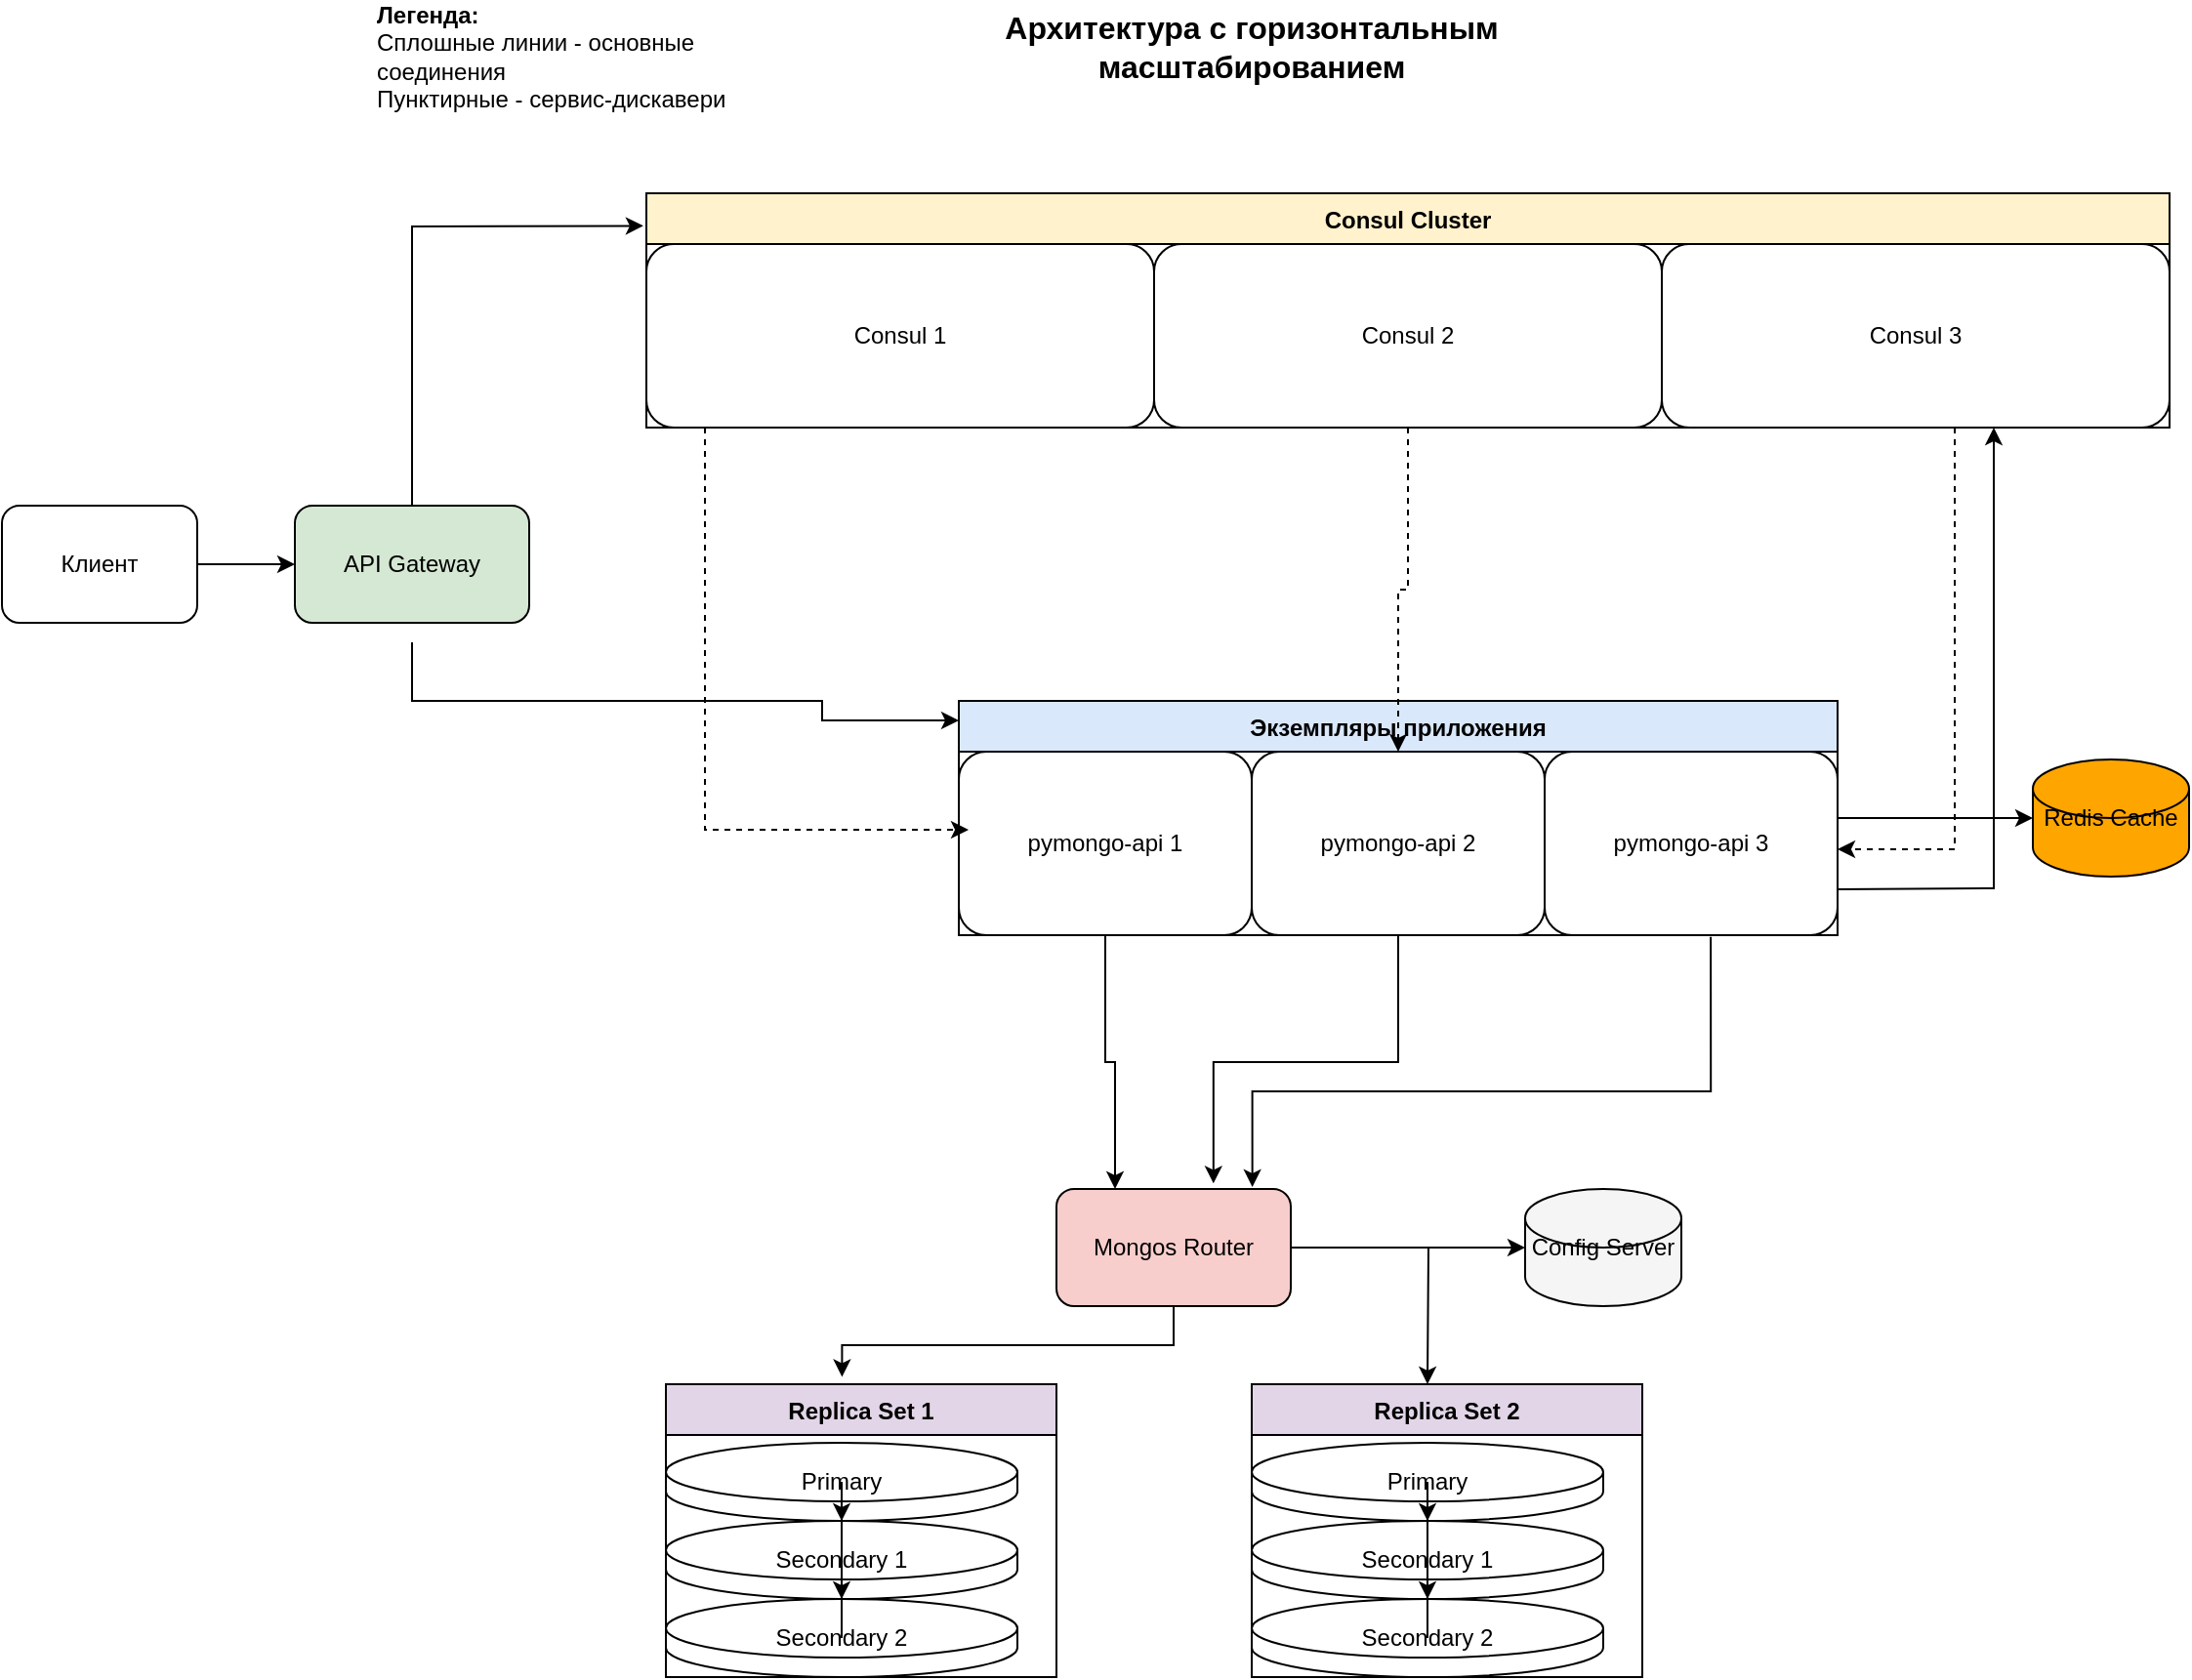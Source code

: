 <mxfile version="28.1.0">
  <diagram name="Схема 4" id="uQaChf9CdVxY_DSxpon-">
    <mxGraphModel dx="2407" dy="1173" grid="1" gridSize="10" guides="1" tooltips="1" connect="1" arrows="1" fold="1" page="1" pageScale="1" pageWidth="1400" pageHeight="1000" math="0" shadow="0">
      <root>
        <mxCell id="0" />
        <mxCell id="1" parent="0" />
        <mxCell id="client" value="Клиент" style="rounded=1;whiteSpace=wrap;html=1;" parent="1" vertex="1">
          <mxGeometry x="-140" y="300" width="100" height="60" as="geometry" />
        </mxCell>
        <mxCell id="api-gateway" value="API Gateway" style="rounded=1;whiteSpace=wrap;html=1;fillColor=#d5e8d4;" parent="1" vertex="1">
          <mxGeometry x="10" y="300" width="120" height="60" as="geometry" />
        </mxCell>
        <mxCell id="consul-cluster" value="Consul Cluster" style="swimlane;fontStyle=1;align=center;verticalAlign=top;childLayout=stackLayout;horizontal=1;startSize=26;fillColor=#fff2cc;" parent="1" vertex="1">
          <mxGeometry x="190" y="140" width="780" height="120" as="geometry" />
        </mxCell>
        <mxCell id="consul1" value="Consul 1" style="rounded=1;whiteSpace=wrap;html=1;" parent="consul-cluster" vertex="1">
          <mxGeometry y="26" width="260" height="94" as="geometry" />
        </mxCell>
        <mxCell id="consul2" value="Consul 2" style="rounded=1;whiteSpace=wrap;html=1;" parent="consul-cluster" vertex="1">
          <mxGeometry x="260" y="26" width="260" height="94" as="geometry" />
        </mxCell>
        <mxCell id="consul3" value="Consul 3" style="rounded=1;whiteSpace=wrap;html=1;" parent="consul-cluster" vertex="1">
          <mxGeometry x="520" y="26" width="260" height="94" as="geometry" />
        </mxCell>
        <mxCell id="app-instances" value="Экземпляры приложения" style="swimlane;fontStyle=1;align=center;verticalAlign=top;childLayout=stackLayout;horizontal=1;startSize=26;fillColor=#dae8fc;" parent="1" vertex="1">
          <mxGeometry x="350" y="400" width="450" height="120" as="geometry" />
        </mxCell>
        <mxCell id="app1" value="pymongo-api 1" style="rounded=1;whiteSpace=wrap;html=1;" parent="app-instances" vertex="1">
          <mxGeometry y="26" width="150" height="94" as="geometry" />
        </mxCell>
        <mxCell id="app2" value="pymongo-api 2" style="rounded=1;whiteSpace=wrap;html=1;" parent="app-instances" vertex="1">
          <mxGeometry x="150" y="26" width="150" height="94" as="geometry" />
        </mxCell>
        <mxCell id="app3" value="pymongo-api 3" style="rounded=1;whiteSpace=wrap;html=1;" parent="app-instances" vertex="1">
          <mxGeometry x="300" y="26" width="150" height="94" as="geometry" />
        </mxCell>
        <mxCell id="redis" value="Redis Cache" style="shape=cylinder3;whiteSpace=wrap;html=1;fillColor=#FFA500;" parent="1" vertex="1">
          <mxGeometry x="900" y="430" width="80" height="60" as="geometry" />
        </mxCell>
        <mxCell id="mongos-router" value="Mongos Router" style="rounded=1;whiteSpace=wrap;html=1;fillColor=#f8cecc;" parent="1" vertex="1">
          <mxGeometry x="400" y="650" width="120" height="60" as="geometry" />
        </mxCell>
        <mxCell id="config-server" value="Config Server" style="shape=cylinder3;whiteSpace=wrap;html=1;fillColor=#f5f5f5;" parent="1" vertex="1">
          <mxGeometry x="640" y="650" width="80" height="60" as="geometry" />
        </mxCell>
        <mxCell id="replica-set1" value="Replica Set 1" style="swimlane;fontStyle=1;align=center;verticalAlign=top;childLayout=stackLayout;horizontal=1;startSize=26;fillColor=#e1d5e7;" parent="1" vertex="1">
          <mxGeometry x="200" y="750" width="200" height="150" as="geometry" />
        </mxCell>
        <mxCell id="shard1-primary" value="Primary" style="shape=cylinder3;whiteSpace=wrap;html=1;" parent="replica-set1" vertex="1">
          <mxGeometry y="30" width="180" height="40" as="geometry" />
        </mxCell>
        <mxCell id="shard1-secondary1" value="Secondary 1" style="shape=cylinder3;whiteSpace=wrap;html=1;" parent="replica-set1" vertex="1">
          <mxGeometry y="70" width="180" height="40" as="geometry" />
        </mxCell>
        <mxCell id="shard1-secondary2" value="Secondary 2" style="shape=cylinder3;whiteSpace=wrap;html=1;" parent="replica-set1" vertex="1">
          <mxGeometry y="110" width="180" height="40" as="geometry" />
        </mxCell>
        <mxCell id="replica-set2" value="Replica Set 2" style="swimlane;fontStyle=1;align=center;verticalAlign=top;childLayout=stackLayout;horizontal=1;startSize=26;fillColor=#e1d5e7;" parent="1" vertex="1">
          <mxGeometry x="500" y="750" width="200" height="150" as="geometry" />
        </mxCell>
        <mxCell id="shard2-primary" value="Primary" style="shape=cylinder3;whiteSpace=wrap;html=1;" parent="replica-set2" vertex="1">
          <mxGeometry y="30" width="180" height="40" as="geometry" />
        </mxCell>
        <mxCell id="shard2-secondary1" value="Secondary 1" style="shape=cylinder3;whiteSpace=wrap;html=1;" parent="replica-set2" vertex="1">
          <mxGeometry y="70" width="180" height="40" as="geometry" />
        </mxCell>
        <mxCell id="shard2-secondary2" value="Secondary 2" style="shape=cylinder3;whiteSpace=wrap;html=1;" parent="replica-set2" vertex="1">
          <mxGeometry y="110" width="180" height="40" as="geometry" />
        </mxCell>
        <mxCell id="client-to-gateway" style="edgeStyle=orthogonalEdgeStyle;rounded=0;orthogonalLoop=1;jettySize=auto;html=1;" parent="1" source="client" target="api-gateway" edge="1">
          <mxGeometry relative="1" as="geometry" />
        </mxCell>
        <mxCell id="gateway-to-app2" style="edgeStyle=orthogonalEdgeStyle;rounded=0;orthogonalLoop=1;jettySize=auto;html=1;entryX=0;entryY=0;entryDx=0;entryDy=0;" parent="1" edge="1">
          <mxGeometry relative="1" as="geometry">
            <mxPoint x="70.0" y="370" as="sourcePoint" />
            <mxPoint x="350" y="410" as="targetPoint" />
            <Array as="points">
              <mxPoint x="70" y="400" />
              <mxPoint x="280" y="400" />
              <mxPoint x="280" y="410" />
            </Array>
          </mxGeometry>
        </mxCell>
        <mxCell id="app1-to-mongos" style="edgeStyle=orthogonalEdgeStyle;rounded=0;orthogonalLoop=1;jettySize=auto;html=1;entryX=0.25;entryY=0;entryDx=0;entryDy=0;" parent="1" source="app1" target="mongos-router" edge="1">
          <mxGeometry relative="1" as="geometry" />
        </mxCell>
        <mxCell id="app2-to-mongos" style="edgeStyle=orthogonalEdgeStyle;rounded=0;orthogonalLoop=1;jettySize=auto;html=1;entryX=0.67;entryY=-0.047;entryDx=0;entryDy=0;entryPerimeter=0;" parent="1" source="app2" target="mongos-router" edge="1">
          <mxGeometry relative="1" as="geometry" />
        </mxCell>
        <mxCell id="mongos-to-config" style="edgeStyle=orthogonalEdgeStyle;rounded=0;orthogonalLoop=1;jettySize=auto;html=1;" parent="1" source="mongos-router" target="config-server" edge="1">
          <mxGeometry relative="1" as="geometry" />
        </mxCell>
        <mxCell id="mongos-to-shard1" style="edgeStyle=orthogonalEdgeStyle;rounded=0;orthogonalLoop=1;jettySize=auto;html=1;entryX=0.451;entryY=-0.025;entryDx=0;entryDy=0;entryPerimeter=0;" parent="1" source="mongos-router" target="replica-set1" edge="1">
          <mxGeometry relative="1" as="geometry" />
        </mxCell>
        <mxCell id="mongos-to-shard2" style="edgeStyle=orthogonalEdgeStyle;rounded=0;orthogonalLoop=1;jettySize=auto;html=1;" parent="1" source="mongos-router" edge="1">
          <mxGeometry relative="1" as="geometry">
            <mxPoint x="590" y="750" as="targetPoint" />
          </mxGeometry>
        </mxCell>
        <mxCell id="shard1-replication1" style="edgeStyle=orthogonalEdgeStyle;rounded=0;orthogonalLoop=1;jettySize=auto;html=1;" parent="1" source="shard1-primary" target="shard1-secondary1" edge="1">
          <mxGeometry relative="1" as="geometry" />
        </mxCell>
        <mxCell id="shard1-replication2" style="edgeStyle=orthogonalEdgeStyle;rounded=0;orthogonalLoop=1;jettySize=auto;html=1;" parent="1" source="shard1-secondary1" target="shard1-secondary2" edge="1">
          <mxGeometry relative="1" as="geometry" />
        </mxCell>
        <mxCell id="shard2-replication1" style="edgeStyle=orthogonalEdgeStyle;rounded=0;orthogonalLoop=1;jettySize=auto;html=1;" parent="1" source="shard2-primary" target="shard2-secondary1" edge="1">
          <mxGeometry relative="1" as="geometry" />
        </mxCell>
        <mxCell id="shard2-replication2" style="edgeStyle=orthogonalEdgeStyle;rounded=0;orthogonalLoop=1;jettySize=auto;html=1;" parent="1" source="shard2-secondary1" target="shard2-secondary2" edge="1">
          <mxGeometry relative="1" as="geometry" />
        </mxCell>
        <mxCell id="legend" value="&lt;b&gt;Легенда:&lt;/b&gt;&lt;div&gt;Сплошные линии - основные соединения&lt;div&gt;Пунктирные - сервис-дискавери&lt;/div&gt;" style="text;html=1;strokeColor=none;fillColor=none;align=left;verticalAlign=middle;whiteSpace=wrap;rounded=0;fontSize=12;" parent="1" vertex="1">
          <mxGeometry x="50" y="50" width="200" height="40" as="geometry" />
        </mxCell>
        <mxCell id="title" value="Архитектура с горизонтальным масштабированием" style="text;html=1;strokeColor=none;fillColor=none;align=center;verticalAlign=middle;whiteSpace=wrap;rounded=0;fontSize=16;fontStyle=1;" parent="1" vertex="1">
          <mxGeometry x="300" y="50" width="400" height="30" as="geometry" />
        </mxCell>
        <mxCell id="OEm_tFBEJCeadBTnVXsm-2" style="edgeStyle=orthogonalEdgeStyle;rounded=0;orthogonalLoop=1;jettySize=auto;html=1;entryX=0.836;entryY=-0.017;entryDx=0;entryDy=0;entryPerimeter=0;exitX=0.567;exitY=1.009;exitDx=0;exitDy=0;exitPerimeter=0;" edge="1" parent="1" source="app3" target="mongos-router">
          <mxGeometry relative="1" as="geometry">
            <mxPoint x="655" y="570" as="sourcePoint" />
            <mxPoint x="560" y="697" as="targetPoint" />
            <Array as="points">
              <mxPoint x="735" y="600" />
              <mxPoint x="500" y="600" />
            </Array>
          </mxGeometry>
        </mxCell>
        <mxCell id="OEm_tFBEJCeadBTnVXsm-4" value="" style="endArrow=classic;html=1;rounded=0;entryX=0;entryY=0.5;entryDx=0;entryDy=0;entryPerimeter=0;exitX=1;exitY=0.5;exitDx=0;exitDy=0;" edge="1" parent="1" source="app-instances" target="redis">
          <mxGeometry width="50" height="50" relative="1" as="geometry">
            <mxPoint x="660" y="530" as="sourcePoint" />
            <mxPoint x="710" y="480" as="targetPoint" />
          </mxGeometry>
        </mxCell>
        <mxCell id="OEm_tFBEJCeadBTnVXsm-5" value="" style="endArrow=classic;html=1;rounded=0;exitX=0.5;exitY=0;exitDx=0;exitDy=0;entryX=-0.002;entryY=0.139;entryDx=0;entryDy=0;entryPerimeter=0;" edge="1" parent="1" source="api-gateway" target="consul-cluster">
          <mxGeometry width="50" height="50" relative="1" as="geometry">
            <mxPoint x="450" y="400" as="sourcePoint" />
            <mxPoint x="500" y="350" as="targetPoint" />
            <Array as="points">
              <mxPoint x="70" y="157" />
            </Array>
          </mxGeometry>
        </mxCell>
        <mxCell id="OEm_tFBEJCeadBTnVXsm-9" value="" style="endArrow=classic;html=1;rounded=0;exitX=1;exitY=0.75;exitDx=0;exitDy=0;" edge="1" parent="1" source="app3">
          <mxGeometry width="50" height="50" relative="1" as="geometry">
            <mxPoint x="560" y="500" as="sourcePoint" />
            <mxPoint x="880" y="260" as="targetPoint" />
            <Array as="points">
              <mxPoint x="880" y="496" />
            </Array>
          </mxGeometry>
        </mxCell>
        <mxCell id="OEm_tFBEJCeadBTnVXsm-12" style="edgeStyle=orthogonalEdgeStyle;rounded=0;orthogonalLoop=1;jettySize=auto;html=1;dashed=1;exitX=0.5;exitY=1;exitDx=0;exitDy=0;" edge="1" parent="1" source="consul2" target="app2">
          <mxGeometry relative="1" as="geometry">
            <mxPoint x="640" y="260" as="sourcePoint" />
            <mxPoint x="920" y="340" as="targetPoint" />
          </mxGeometry>
        </mxCell>
        <mxCell id="OEm_tFBEJCeadBTnVXsm-13" style="edgeStyle=orthogonalEdgeStyle;rounded=0;orthogonalLoop=1;jettySize=auto;html=1;dashed=1;" edge="1" parent="1">
          <mxGeometry relative="1" as="geometry">
            <mxPoint x="860" y="260" as="sourcePoint" />
            <mxPoint x="800" y="476" as="targetPoint" />
            <Array as="points">
              <mxPoint x="860" y="310" />
              <mxPoint x="860" y="476" />
            </Array>
          </mxGeometry>
        </mxCell>
        <mxCell id="OEm_tFBEJCeadBTnVXsm-14" style="edgeStyle=orthogonalEdgeStyle;rounded=0;orthogonalLoop=1;jettySize=auto;html=1;dashed=1;" edge="1" parent="1">
          <mxGeometry relative="1" as="geometry">
            <mxPoint x="220" y="260" as="sourcePoint" />
            <mxPoint x="355" y="466" as="targetPoint" />
            <Array as="points">
              <mxPoint x="220" y="300" />
              <mxPoint x="220" y="466" />
            </Array>
          </mxGeometry>
        </mxCell>
      </root>
    </mxGraphModel>
  </diagram>
</mxfile>
